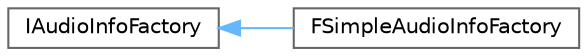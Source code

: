 digraph "Graphical Class Hierarchy"
{
 // INTERACTIVE_SVG=YES
 // LATEX_PDF_SIZE
  bgcolor="transparent";
  edge [fontname=Helvetica,fontsize=10,labelfontname=Helvetica,labelfontsize=10];
  node [fontname=Helvetica,fontsize=10,shape=box,height=0.2,width=0.4];
  rankdir="LR";
  Node0 [id="Node000000",label="IAudioInfoFactory",height=0.2,width=0.4,color="grey40", fillcolor="white", style="filled",URL="$d6/d70/structIAudioInfoFactory.html",tooltip=" "];
  Node0 -> Node1 [id="edge5330_Node000000_Node000001",dir="back",color="steelblue1",style="solid",tooltip=" "];
  Node1 [id="Node000001",label="FSimpleAudioInfoFactory",height=0.2,width=0.4,color="grey40", fillcolor="white", style="filled",URL="$d3/d82/classFSimpleAudioInfoFactory.html",tooltip=" "];
}
